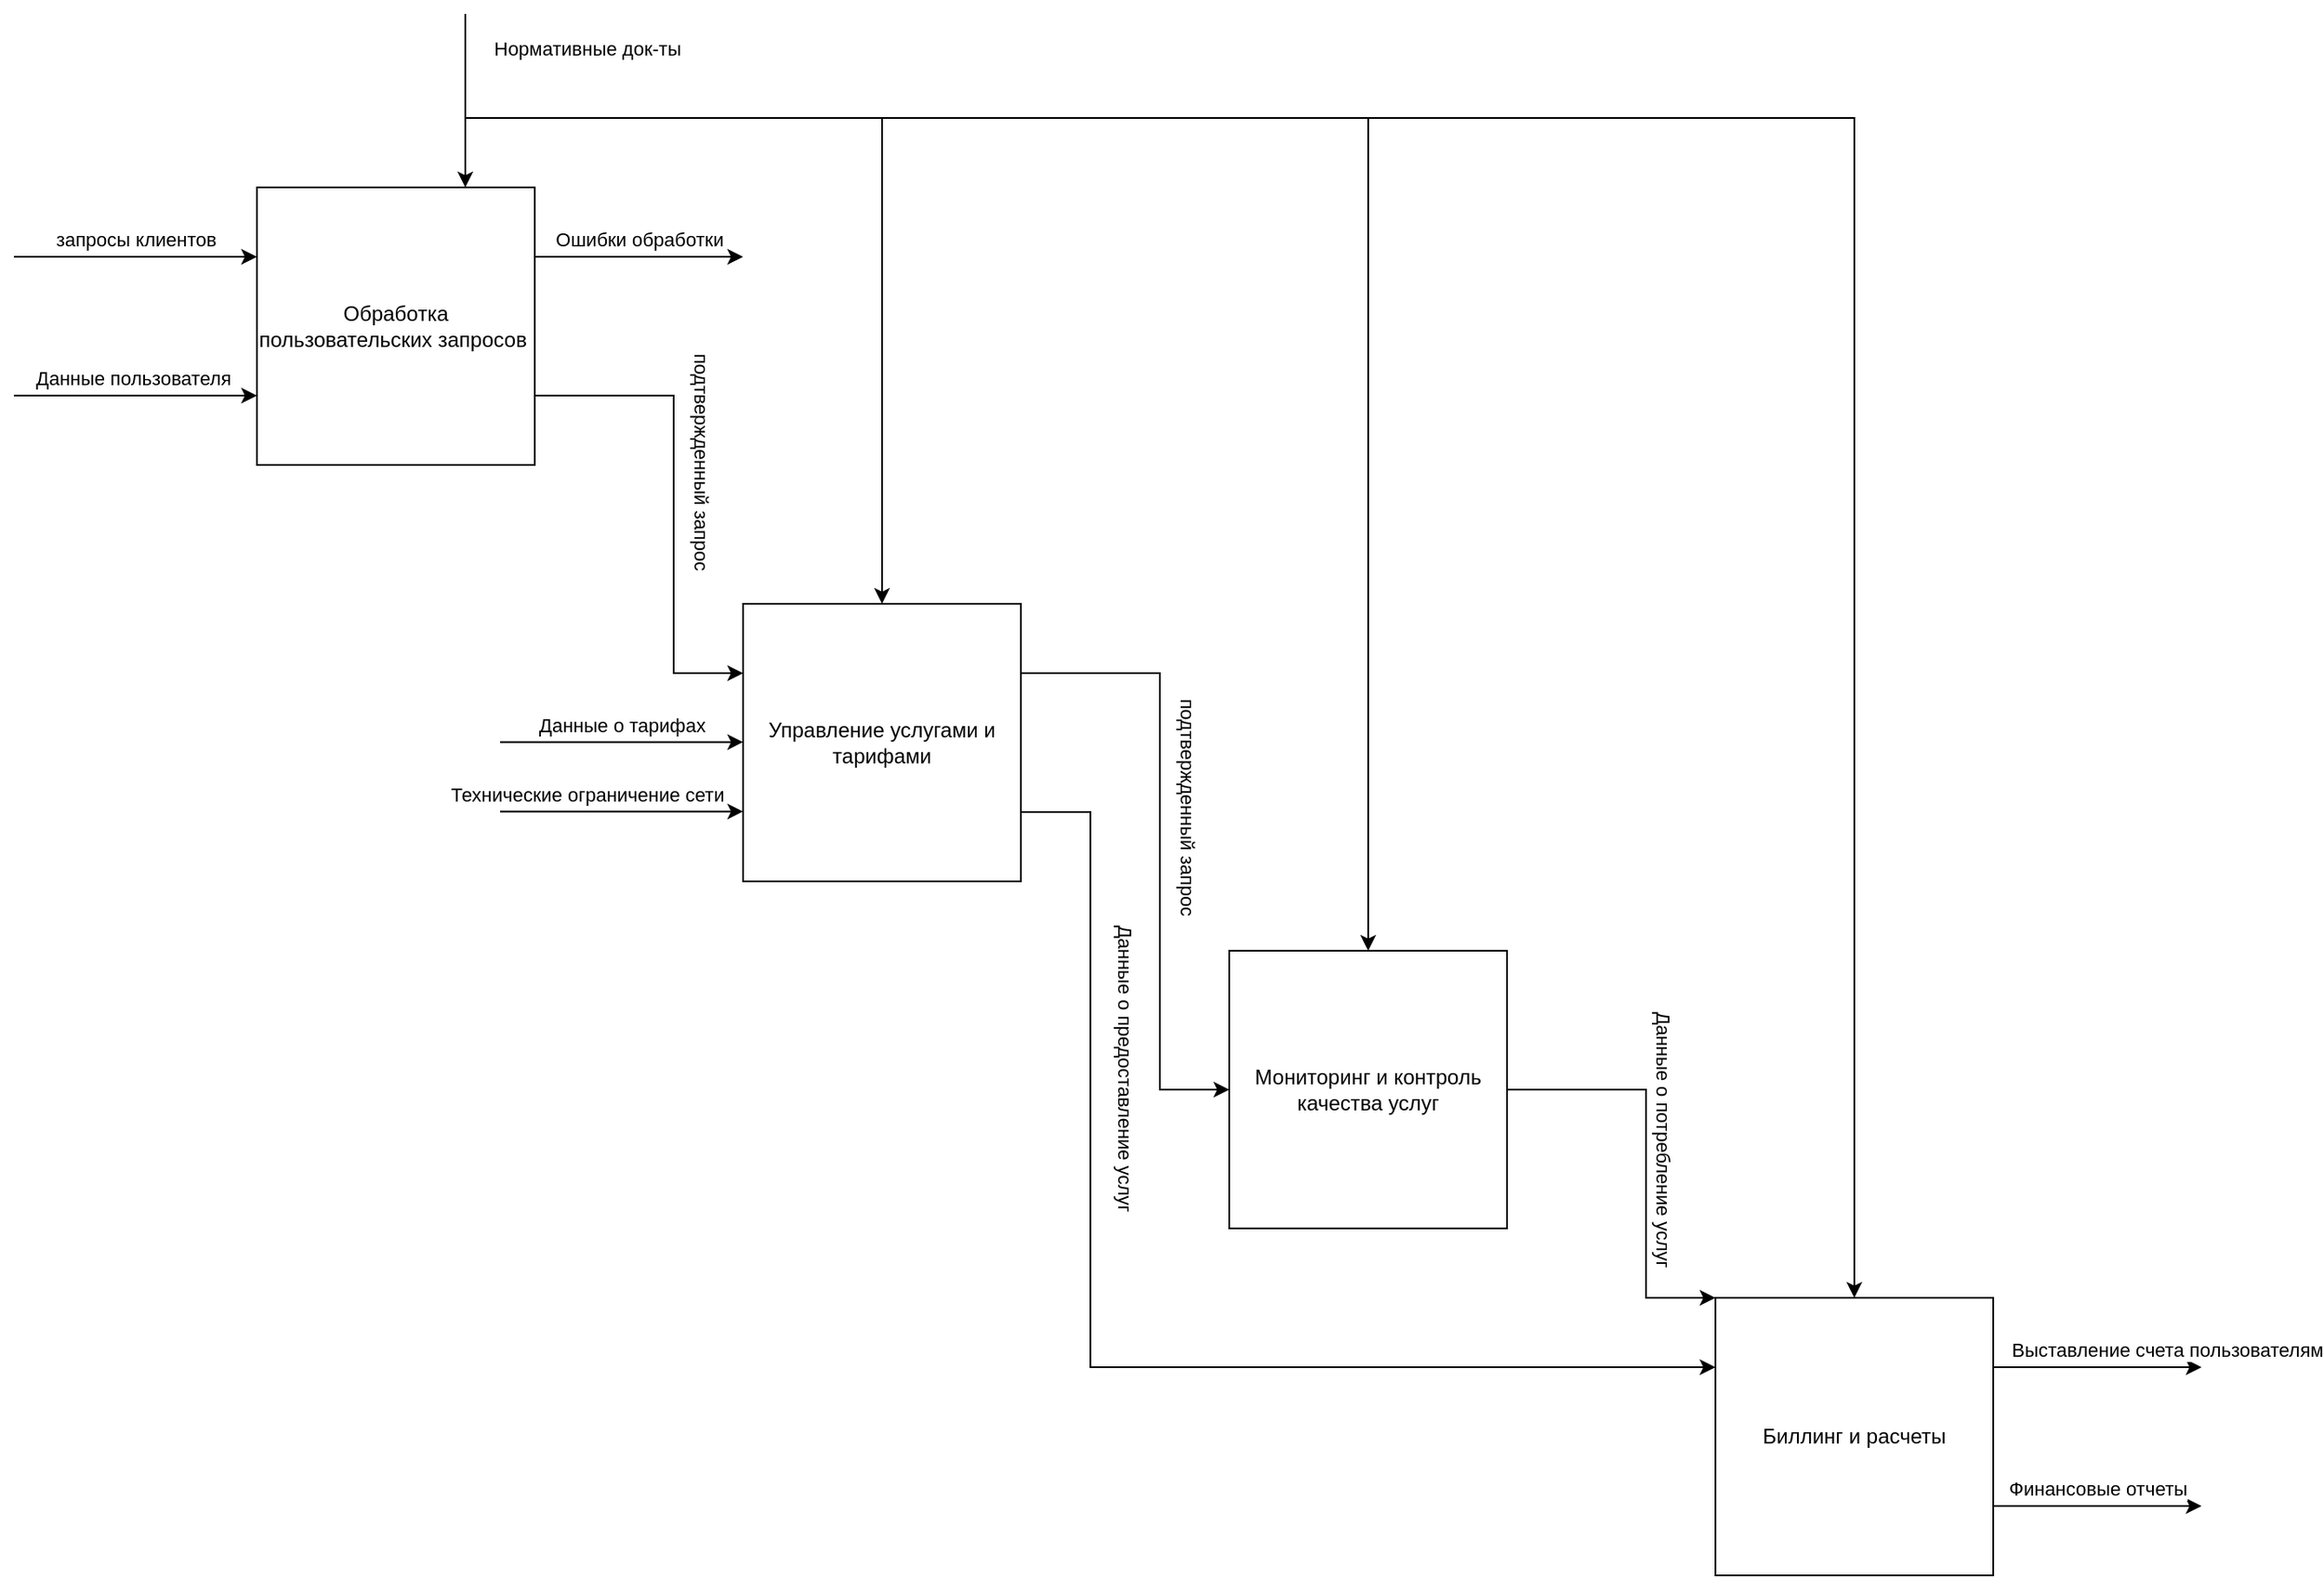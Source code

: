 <mxfile version="26.0.10">
  <diagram name="Страница — 1" id="MvSdMeWJG2DtJyz9JSFU">
    <mxGraphModel dx="1216" dy="1126" grid="1" gridSize="10" guides="1" tooltips="1" connect="1" arrows="1" fold="1" page="1" pageScale="1" pageWidth="827" pageHeight="1169" math="0" shadow="0">
      <root>
        <mxCell id="0" />
        <mxCell id="1" parent="0" />
        <mxCell id="gJK0XPvTsT3H99cA7qqP-1" value="Обработка пользовательских запросов&amp;nbsp;" style="whiteSpace=wrap;html=1;aspect=fixed;" parent="1" vertex="1">
          <mxGeometry x="160" y="160" width="160" height="160" as="geometry" />
        </mxCell>
        <mxCell id="gJK0XPvTsT3H99cA7qqP-2" value="Управление услугами и тарифами" style="whiteSpace=wrap;html=1;aspect=fixed;" parent="1" vertex="1">
          <mxGeometry x="440" y="400" width="160" height="160" as="geometry" />
        </mxCell>
        <mxCell id="NioCOm3TTgTSaaTfJ0C6-2" value="" style="edgeStyle=orthogonalEdgeStyle;rounded=0;orthogonalLoop=1;jettySize=auto;html=1;entryX=0;entryY=0;entryDx=0;entryDy=0;" parent="1" source="gJK0XPvTsT3H99cA7qqP-3" target="NioCOm3TTgTSaaTfJ0C6-1" edge="1">
          <mxGeometry relative="1" as="geometry">
            <Array as="points">
              <mxPoint x="960" y="680" />
              <mxPoint x="960" y="800" />
            </Array>
          </mxGeometry>
        </mxCell>
        <mxCell id="NioCOm3TTgTSaaTfJ0C6-4" value="Данные о потребление услуг" style="edgeLabel;html=1;align=center;verticalAlign=middle;resizable=0;points=[];rotation=90;" parent="NioCOm3TTgTSaaTfJ0C6-2" vertex="1" connectable="0">
          <mxGeometry x="-0.1" y="-1" relative="1" as="geometry">
            <mxPoint x="11" as="offset" />
          </mxGeometry>
        </mxCell>
        <mxCell id="gJK0XPvTsT3H99cA7qqP-3" value="Мониторинг и контроль качества услуг" style="whiteSpace=wrap;html=1;aspect=fixed;" parent="1" vertex="1">
          <mxGeometry x="720" y="600" width="160" height="160" as="geometry" />
        </mxCell>
        <mxCell id="gJK0XPvTsT3H99cA7qqP-4" value="запросы клиентов" style="endArrow=classic;html=1;rounded=0;entryX=0;entryY=0.25;entryDx=0;entryDy=0;" parent="1" target="gJK0XPvTsT3H99cA7qqP-1" edge="1">
          <mxGeometry y="10" width="50" height="50" relative="1" as="geometry">
            <mxPoint x="20" y="200" as="sourcePoint" />
            <mxPoint x="430" y="370" as="targetPoint" />
            <mxPoint as="offset" />
          </mxGeometry>
        </mxCell>
        <mxCell id="gJK0XPvTsT3H99cA7qqP-7" value="Данные пользователя&amp;nbsp;" style="endArrow=classic;html=1;rounded=0;entryX=0;entryY=0.25;entryDx=0;entryDy=0;" parent="1" edge="1">
          <mxGeometry y="10" width="50" height="50" relative="1" as="geometry">
            <mxPoint x="20" y="280" as="sourcePoint" />
            <mxPoint x="160" y="280" as="targetPoint" />
            <Array as="points">
              <mxPoint x="90" y="280" />
            </Array>
            <mxPoint as="offset" />
          </mxGeometry>
        </mxCell>
        <mxCell id="gJK0XPvTsT3H99cA7qqP-8" value="" style="endArrow=classic;html=1;rounded=0;entryX=0.75;entryY=0;entryDx=0;entryDy=0;" parent="1" target="gJK0XPvTsT3H99cA7qqP-1" edge="1">
          <mxGeometry width="50" height="50" relative="1" as="geometry">
            <mxPoint x="280" y="60" as="sourcePoint" />
            <mxPoint x="430" y="370" as="targetPoint" />
          </mxGeometry>
        </mxCell>
        <mxCell id="gJK0XPvTsT3H99cA7qqP-11" value="Нормативные док-ты" style="edgeLabel;html=1;align=center;verticalAlign=middle;resizable=0;points=[];rotation=0;" parent="gJK0XPvTsT3H99cA7qqP-8" vertex="1" connectable="0">
          <mxGeometry x="-0.54" y="1" relative="1" as="geometry">
            <mxPoint x="69" y="-3" as="offset" />
          </mxGeometry>
        </mxCell>
        <mxCell id="gJK0XPvTsT3H99cA7qqP-9" value="" style="endArrow=classic;html=1;rounded=0;entryX=0.5;entryY=0;entryDx=0;entryDy=0;endSize=6;strokeWidth=1;" parent="1" target="gJK0XPvTsT3H99cA7qqP-2" edge="1">
          <mxGeometry width="50" height="50" relative="1" as="geometry">
            <mxPoint x="280" y="120" as="sourcePoint" />
            <mxPoint x="430" y="370" as="targetPoint" />
            <Array as="points">
              <mxPoint x="520" y="120" />
            </Array>
          </mxGeometry>
        </mxCell>
        <mxCell id="gJK0XPvTsT3H99cA7qqP-10" value="" style="endArrow=classic;html=1;rounded=0;entryX=0.5;entryY=0;entryDx=0;entryDy=0;" parent="1" target="gJK0XPvTsT3H99cA7qqP-3" edge="1">
          <mxGeometry width="50" height="50" relative="1" as="geometry">
            <mxPoint x="480" y="120" as="sourcePoint" />
            <mxPoint x="430" y="370" as="targetPoint" />
            <Array as="points">
              <mxPoint x="800" y="120" />
            </Array>
          </mxGeometry>
        </mxCell>
        <mxCell id="gJK0XPvTsT3H99cA7qqP-12" value="" style="endArrow=classic;html=1;rounded=0;exitX=1;exitY=0.75;exitDx=0;exitDy=0;entryX=0;entryY=0.25;entryDx=0;entryDy=0;" parent="1" source="gJK0XPvTsT3H99cA7qqP-1" target="gJK0XPvTsT3H99cA7qqP-2" edge="1">
          <mxGeometry width="50" height="50" relative="1" as="geometry">
            <mxPoint x="380" y="420" as="sourcePoint" />
            <mxPoint x="430" y="370" as="targetPoint" />
            <Array as="points">
              <mxPoint x="400" y="280" />
              <mxPoint x="400" y="440" />
            </Array>
          </mxGeometry>
        </mxCell>
        <mxCell id="gJK0XPvTsT3H99cA7qqP-13" value="подтвержденный запрос&amp;nbsp;" style="edgeLabel;html=1;align=center;verticalAlign=middle;resizable=0;points=[];rotation=90;" parent="gJK0XPvTsT3H99cA7qqP-12" vertex="1" connectable="0">
          <mxGeometry x="-0.034" relative="1" as="geometry">
            <mxPoint x="16" y="-16" as="offset" />
          </mxGeometry>
        </mxCell>
        <mxCell id="gJK0XPvTsT3H99cA7qqP-15" value="" style="endArrow=classic;html=1;rounded=0;exitX=1;exitY=0.25;exitDx=0;exitDy=0;" parent="1" source="gJK0XPvTsT3H99cA7qqP-1" edge="1">
          <mxGeometry width="50" height="50" relative="1" as="geometry">
            <mxPoint x="400" y="240" as="sourcePoint" />
            <mxPoint x="440" y="200" as="targetPoint" />
          </mxGeometry>
        </mxCell>
        <mxCell id="gJK0XPvTsT3H99cA7qqP-16" value="Ошибки обработки" style="edgeLabel;html=1;align=center;verticalAlign=middle;resizable=0;points=[];" parent="gJK0XPvTsT3H99cA7qqP-15" vertex="1" connectable="0">
          <mxGeometry x="-0.838" y="-1" relative="1" as="geometry">
            <mxPoint x="50" y="-11" as="offset" />
          </mxGeometry>
        </mxCell>
        <mxCell id="gJK0XPvTsT3H99cA7qqP-17" value="Данные о тарифах" style="endArrow=classic;html=1;rounded=0;entryX=0;entryY=0.25;entryDx=0;entryDy=0;" parent="1" edge="1">
          <mxGeometry y="10" width="50" height="50" relative="1" as="geometry">
            <mxPoint x="300" y="479.71" as="sourcePoint" />
            <mxPoint x="440" y="479.71" as="targetPoint" />
            <mxPoint as="offset" />
          </mxGeometry>
        </mxCell>
        <mxCell id="gJK0XPvTsT3H99cA7qqP-18" value="Технические ограничение сети" style="endArrow=classic;html=1;rounded=0;entryX=0;entryY=0.25;entryDx=0;entryDy=0;" parent="1" edge="1">
          <mxGeometry x="-0.286" y="10" width="50" height="50" relative="1" as="geometry">
            <mxPoint x="300" y="519.71" as="sourcePoint" />
            <mxPoint x="440" y="519.71" as="targetPoint" />
            <mxPoint as="offset" />
          </mxGeometry>
        </mxCell>
        <mxCell id="gJK0XPvTsT3H99cA7qqP-19" value="" style="endArrow=classic;html=1;rounded=0;exitX=1;exitY=0.25;exitDx=0;exitDy=0;entryX=0;entryY=0.25;entryDx=0;entryDy=0;" parent="1" source="gJK0XPvTsT3H99cA7qqP-2" edge="1">
          <mxGeometry width="50" height="50" relative="1" as="geometry">
            <mxPoint x="600" y="520" as="sourcePoint" />
            <mxPoint x="720" y="680" as="targetPoint" />
            <Array as="points">
              <mxPoint x="680" y="440" />
              <mxPoint x="680" y="520" />
              <mxPoint x="680" y="600" />
              <mxPoint x="680" y="680" />
            </Array>
          </mxGeometry>
        </mxCell>
        <mxCell id="gJK0XPvTsT3H99cA7qqP-20" value="подтвержденный запрос&amp;nbsp;" style="edgeLabel;html=1;align=center;verticalAlign=middle;resizable=0;points=[];rotation=90;" parent="gJK0XPvTsT3H99cA7qqP-19" vertex="1" connectable="0">
          <mxGeometry x="-0.034" relative="1" as="geometry">
            <mxPoint x="16" y="-16" as="offset" />
          </mxGeometry>
        </mxCell>
        <mxCell id="NioCOm3TTgTSaaTfJ0C6-1" value="Биллинг и расчеты" style="whiteSpace=wrap;html=1;aspect=fixed;" parent="1" vertex="1">
          <mxGeometry x="1000" y="800" width="160" height="160" as="geometry" />
        </mxCell>
        <mxCell id="NioCOm3TTgTSaaTfJ0C6-5" value="" style="endArrow=classic;html=1;rounded=0;exitX=1;exitY=0.75;exitDx=0;exitDy=0;entryX=0;entryY=0.25;entryDx=0;entryDy=0;" parent="1" source="gJK0XPvTsT3H99cA7qqP-2" target="NioCOm3TTgTSaaTfJ0C6-1" edge="1">
          <mxGeometry width="50" height="50" relative="1" as="geometry">
            <mxPoint x="670" y="670" as="sourcePoint" />
            <mxPoint x="720" y="620" as="targetPoint" />
            <Array as="points">
              <mxPoint x="640" y="520" />
              <mxPoint x="640" y="840" />
              <mxPoint x="830" y="840" />
            </Array>
          </mxGeometry>
        </mxCell>
        <mxCell id="NioCOm3TTgTSaaTfJ0C6-6" value="Данные о предоставление услуг" style="edgeLabel;html=1;align=center;verticalAlign=middle;resizable=0;points=[];rotation=90;" parent="NioCOm3TTgTSaaTfJ0C6-5" vertex="1" connectable="0">
          <mxGeometry x="-0.675" relative="1" as="geometry">
            <mxPoint x="20" y="70" as="offset" />
          </mxGeometry>
        </mxCell>
        <mxCell id="NioCOm3TTgTSaaTfJ0C6-10" value="" style="endArrow=classic;html=1;rounded=0;exitX=1;exitY=0.25;exitDx=0;exitDy=0;" parent="1" edge="1">
          <mxGeometry width="50" height="50" relative="1" as="geometry">
            <mxPoint x="1160" y="840" as="sourcePoint" />
            <mxPoint x="1280" y="840" as="targetPoint" />
          </mxGeometry>
        </mxCell>
        <mxCell id="NioCOm3TTgTSaaTfJ0C6-11" value="Выставление счета пользователям" style="edgeLabel;html=1;align=center;verticalAlign=middle;resizable=0;points=[];" parent="NioCOm3TTgTSaaTfJ0C6-10" vertex="1" connectable="0">
          <mxGeometry x="-0.838" y="-1" relative="1" as="geometry">
            <mxPoint x="90" y="-11" as="offset" />
          </mxGeometry>
        </mxCell>
        <mxCell id="NioCOm3TTgTSaaTfJ0C6-12" value="" style="endArrow=classic;html=1;rounded=0;exitX=1;exitY=0.25;exitDx=0;exitDy=0;" parent="1" edge="1">
          <mxGeometry width="50" height="50" relative="1" as="geometry">
            <mxPoint x="1160" y="920" as="sourcePoint" />
            <mxPoint x="1280" y="920" as="targetPoint" />
          </mxGeometry>
        </mxCell>
        <mxCell id="NioCOm3TTgTSaaTfJ0C6-13" value="Финансовые отчеты" style="edgeLabel;html=1;align=center;verticalAlign=middle;resizable=0;points=[];" parent="NioCOm3TTgTSaaTfJ0C6-12" vertex="1" connectable="0">
          <mxGeometry x="-0.838" y="-1" relative="1" as="geometry">
            <mxPoint x="50" y="-11" as="offset" />
          </mxGeometry>
        </mxCell>
        <mxCell id="c2_Tjjq-KQfxscu1aWDo-1" value="" style="endArrow=classic;html=1;rounded=0;entryX=0.5;entryY=0;entryDx=0;entryDy=0;" edge="1" parent="1" target="NioCOm3TTgTSaaTfJ0C6-1">
          <mxGeometry width="50" height="50" relative="1" as="geometry">
            <mxPoint x="800" y="120" as="sourcePoint" />
            <mxPoint x="750" y="380" as="targetPoint" />
            <Array as="points">
              <mxPoint x="1080" y="120" />
            </Array>
          </mxGeometry>
        </mxCell>
      </root>
    </mxGraphModel>
  </diagram>
</mxfile>
